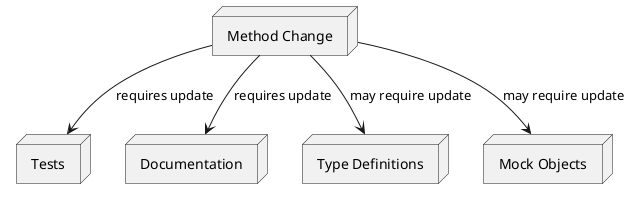 @startuml Method Change Impact
   
   node "Method Change" as MC
   node "Tests" as T
   node "Documentation" as D
   node "Type Definitions" as TD
   node "Mock Objects" as MO
   
   MC --> T : requires update
   MC --> D : requires update
   MC --> TD : may require update
   MC --> MO : may require update
   
   @enduml
